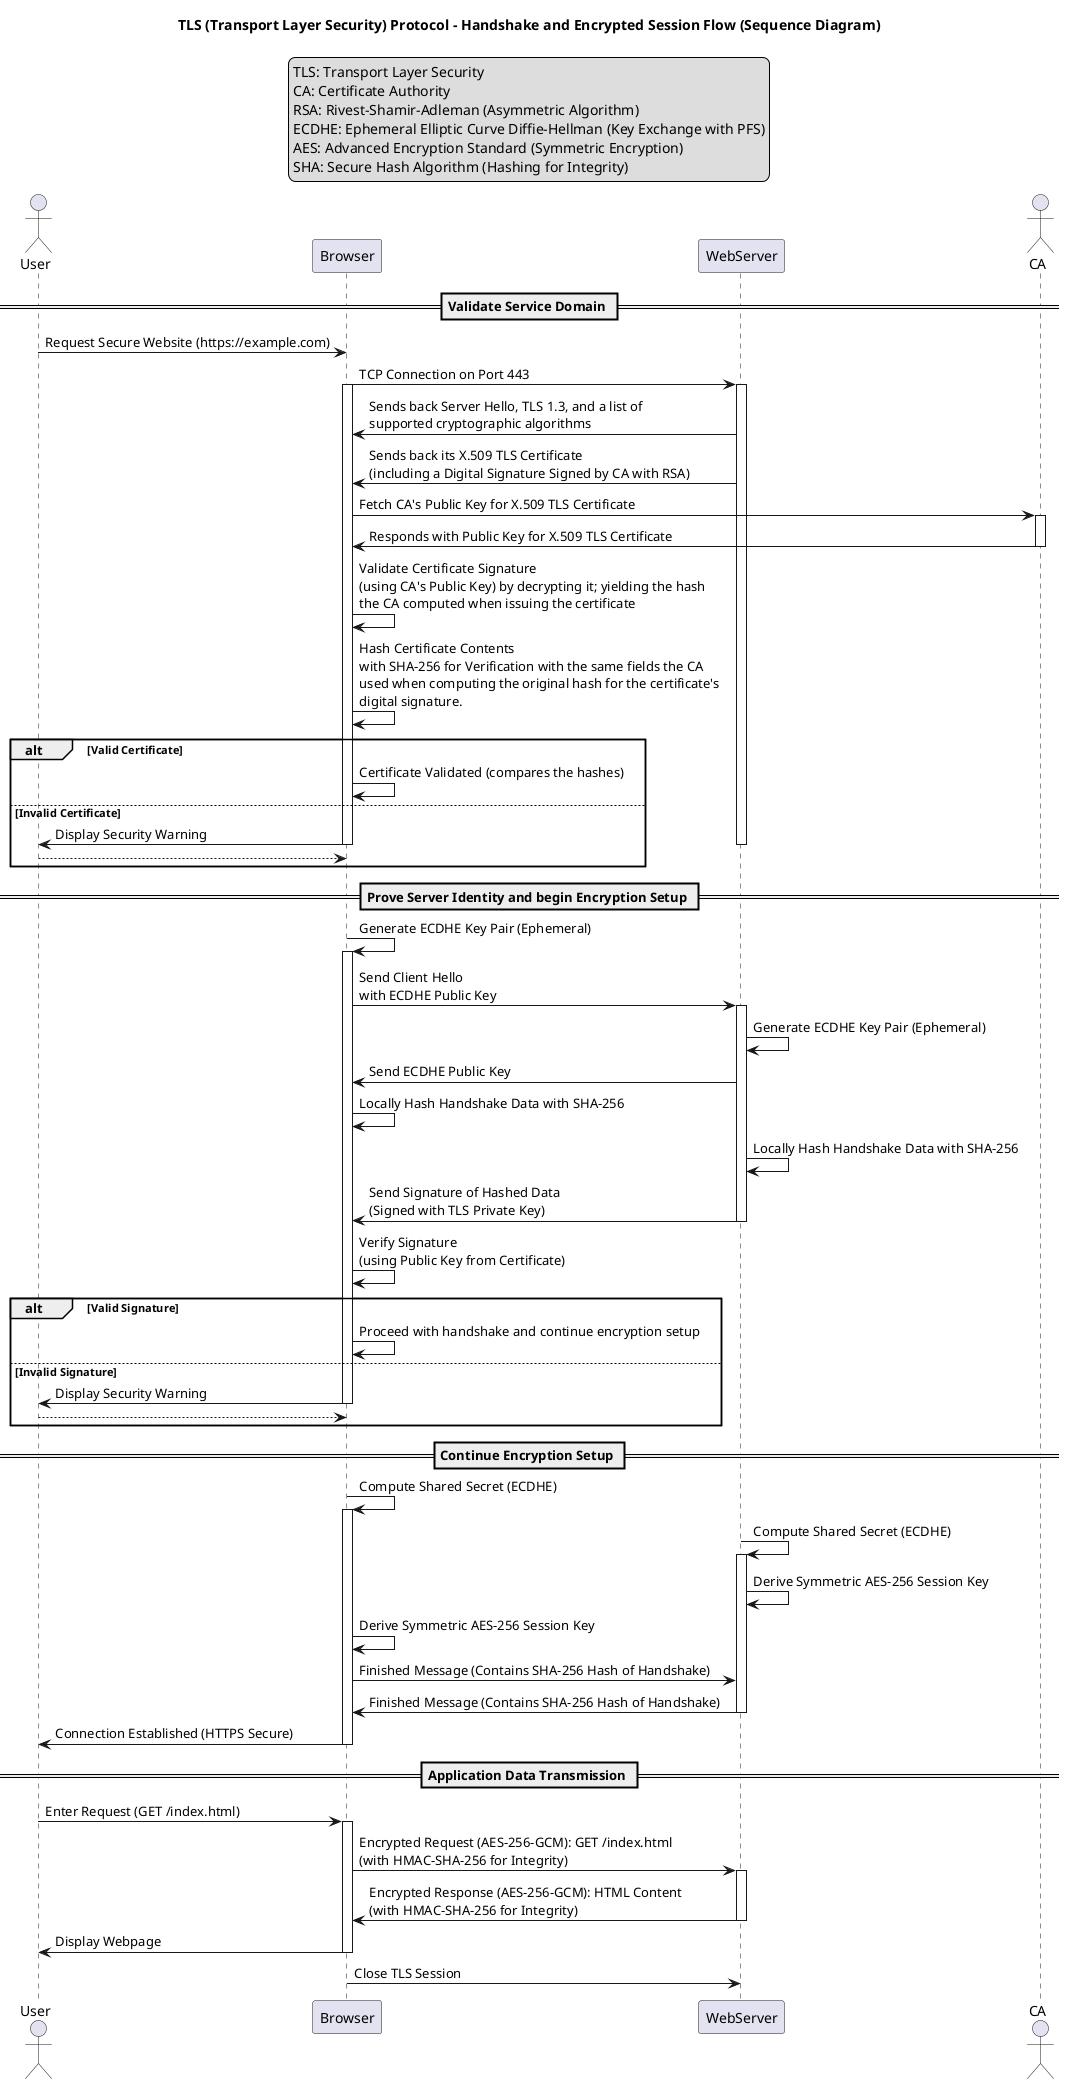 @startuml
title TLS (Transport Layer Security) Protocol - Handshake and Encrypted Session Flow (Sequence Diagram)

legend top
  TLS: Transport Layer Security
  CA: Certificate Authority
  RSA: Rivest–Shamir–Adleman (Asymmetric Algorithm)
  ECDHE: Ephemeral Elliptic Curve Diffie-Hellman (Key Exchange with PFS)
  AES: Advanced Encryption Standard (Symmetric Encryption)
  SHA: Secure Hash Algorithm (Hashing for Integrity)
end legend

actor User
participant Browser
participant WebServer
actor CA

== Validate Service Domain ==

User -> Browser: Request Secure Website (https://example.com)
Browser -> WebServer: TCP Connection on Port 443
activate Browser
activate WebServer

WebServer -> Browser: Sends back Server Hello, TLS 1.3, and a list of\nsupported cryptographic algorithms
WebServer -> Browser: Sends back its X.509 TLS Certificate \n(including a Digital Signature Signed by CA with RSA)

Browser -> CA: Fetch CA's Public Key for X.509 TLS Certificate
activate CA
CA -> Browser: Responds with Public Key for X.509 TLS Certificate
deactivate CA

Browser -> Browser: Validate Certificate Signature \n(using CA's Public Key) by decrypting it; yielding the hash\nthe CA computed when issuing the certificate
Browser -> Browser: Hash Certificate Contents \nwith SHA-256 for Verification with the same fields the CA\nused when computing the original hash for the certificate's\ndigital signature.

alt Valid Certificate
  Browser -> Browser: Certificate Validated (compares the hashes)
else Invalid Certificate
  Browser -> User: Display Security Warning
  deactivate Browser
  deactivate WebServer
  return
end

== Prove Server Identity and begin Encryption Setup ==

Browser -> Browser: Generate ECDHE Key Pair (Ephemeral)
activate Browser
Browser -> WebServer: Send Client Hello \nwith ECDHE Public Key
activate WebServer

WebServer -> WebServer: Generate ECDHE Key Pair (Ephemeral)
WebServer -> Browser: Send ECDHE Public Key

Browser -> Browser: Locally Hash Handshake Data with SHA-256
WebServer -> WebServer: Locally Hash Handshake Data with SHA-256
WebServer -> Browser: Send Signature of Hashed Data \n(Signed with TLS Private Key)
deactivate WebServer

Browser -> Browser: Verify Signature \n(using Public Key from Certificate)

alt Valid Signature
  Browser -> Browser: Proceed with handshake and continue encryption setup
else Invalid Signature
  Browser -> User: Display Security Warning
  deactivate Browser
  return
end

== Continue Encryption Setup ==

Browser -> Browser: Compute Shared Secret (ECDHE)
activate Browser
WebServer -> WebServer: Compute Shared Secret (ECDHE)
activate WebServer

WebServer -> WebServer: Derive Symmetric AES-256 Session Key
Browser -> Browser: Derive Symmetric AES-256 Session Key

Browser -> WebServer: Finished Message (Contains SHA-256 Hash of Handshake)
WebServer -> Browser: Finished Message (Contains SHA-256 Hash of Handshake)

deactivate WebServer
Browser -> User: Connection Established (HTTPS Secure)
deactivate Browser

== Application Data Transmission ==

User -> Browser: Enter Request (GET /index.html)
activate Browser
Browser -> WebServer: Encrypted Request (AES-256-GCM): GET /index.html \n(with HMAC-SHA-256 for Integrity)
activate WebServer

WebServer -> Browser: Encrypted Response (AES-256-GCM): HTML Content \n(with HMAC-SHA-256 for Integrity)
deactivate WebServer

Browser -> User: Display Webpage
deactivate Browser

Browser -> WebServer: Close TLS Session
@enduml
